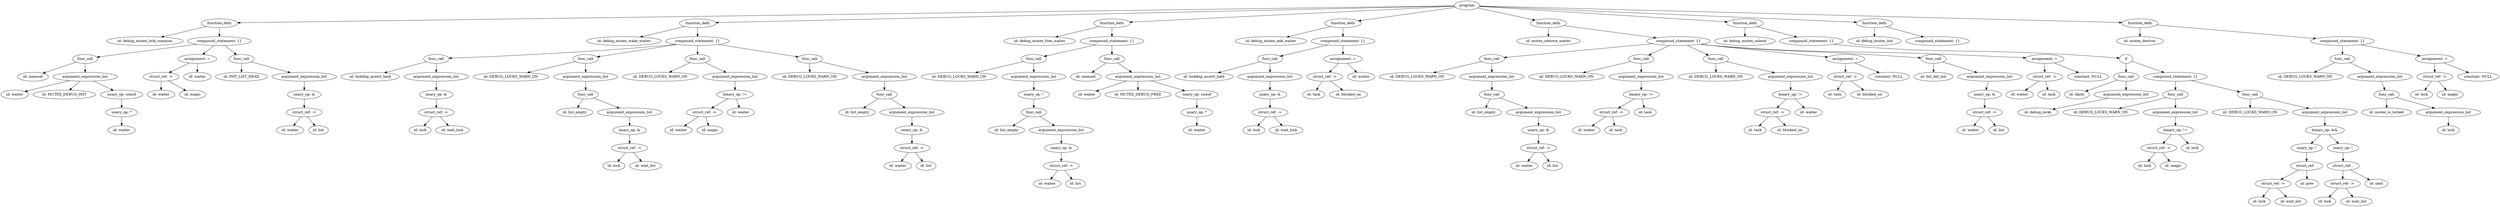 strict digraph "" {
	graph [bb="0,0,8377.4,828"];
	node [label="\N"];
	579	[height=0.5,
		label=program,
		pos="4926.2,810",
		width=1.1389];
	324	[height=0.5,
		label=function_defn,
		pos="744.2,738",
		width=1.6667];
	579 -> 324	[pos="e,804.13,740 4885.1,808.31 4487.7,801.66 1327,748.76 814.34,740.17"];
	374	[height=0.5,
		label=function_defn,
		pos="2349.2,738",
		width=1.6667];
	579 -> 374	[pos="e,2408.8,740.62 4885.5,807.89 4591.6,799.91 2797.2,751.17 2419.1,740.9"];
	402	[height=0.5,
		label=function_defn,
		pos="3747.2,738",
		width=1.6667];
	579 -> 402	[pos="e,3805.5,742.46 4885.6,806.59 4712.4,796.31 4034.1,756.04 3815.5,743.06"];
	434	[height=0.5,
		label=function_defn,
		pos="4498.2,738",
		width=1.6667];
	579 -> 434	[pos="e,4549.5,747.39 4888.2,802.79 4814,790.66 4649.4,763.73 4559.5,749.03"];
	497	[height=0.5,
		label=function_defn,
		pos="5208.2,738",
		width=1.6667];
	579 -> 497	[pos="e,5163.2,750.17 4961.1,800.35 5009.2,788.41 5096.4,766.76 5153.3,752.63"];
	536	[height=0.5,
		label=function_defn,
		pos="5861.2,738",
		width=1.6667];
	579 -> 536	[pos="e,5803.8,743.3 4966.4,805.99 5111.7,795.11 5611.4,757.7 5793.8,744.05"];
	557	[height=0.5,
		label=function_defn,
		pos="6285.2,738",
		width=1.6667];
	579 -> 557	[pos="e,6226.6,742.02 4966.9,806.91 5158.7,797.03 5973.5,755.06 6216.5,742.54"];
	578	[height=0.5,
		label=function_defn,
		pos="7185.2,738",
		width=1.6667];
	579 -> 578	[pos="e,7125.8,740.84 4967.3,807.73 5238.5,799.32 6769.6,751.88 7115.7,741.15"];
	291	[height=0.5,
		label="id: debug_mutex_lock_common",
		pos="499.2,666",
		width=3.5025];
	324 -> 291	[pos="e,552.86,682.33 702.36,725.05 663.99,714.08 606.6,697.69 562.6,685.12"];
	323	[height=0.5,
		label="compound_statement: {}",
		pos="744.2,666",
		width=2.7984];
	324 -> 323	[pos="e,744.2,684.1 744.2,719.7 744.2,711.98 744.2,702.71 744.2,694.11"];
	326	[height=0.5,
		label="id: debug_mutex_wake_waiter",
		pos="2110.2,666",
		width=3.34];
	374 -> 326	[pos="e,2162.3,682.26 2307.8,724.89 2270.4,713.92 2214.8,697.62 2172,685.11"];
	373	[height=0.5,
		label="compound_statement: {}",
		pos="2349.2,666",
		width=2.7984];
	374 -> 373	[pos="e,2349.2,684.1 2349.2,719.7 2349.2,711.98 2349.2,702.71 2349.2,694.11"];
	376	[height=0.5,
		label="id: debug_mutex_free_waiter",
		pos="3513.2,666",
		width=3.1955];
	402 -> 376	[pos="e,3564,682.19 3706.2,724.73 3669.5,713.76 3615.4,697.56 3573.7,685.11"];
	401	[height=0.5,
		label="compound_statement: {}",
		pos="3747.2,666",
		width=2.7984];
	402 -> 401	[pos="e,3747.2,684.1 3747.2,719.7 3747.2,711.98 3747.2,702.71 3747.2,694.11"];
	404	[height=0.5,
		label="id: debug_mutex_add_waiter",
		pos="4265.2,666",
		width=3.1806];
	434 -> 404	[pos="e,4315.8,682.19 4457.3,724.73 4420.9,713.76 4366.9,697.56 4325.5,685.11"];
	433	[height=0.5,
		label="compound_statement: {}",
		pos="4498.2,666",
		width=2.7984];
	434 -> 433	[pos="e,4498.2,684.1 4498.2,719.7 4498.2,711.98 4498.2,702.71 4498.2,694.11"];
	436	[height=0.5,
		label="id: mutex_remove_waiter",
		pos="5208.2,666",
		width=2.8525];
	497 -> 436	[pos="e,5208.2,684.1 5208.2,719.7 5208.2,711.98 5208.2,702.71 5208.2,694.11"];
	496	[height=0.5,
		label="compound_statement: {}",
		pos="5643.2,666",
		width=2.7984];
	497 -> 496	[pos="e,5571.1,678.61 5259.8,728.7 5334.2,716.72 5472.5,694.47 5561.1,680.22"];
	499	[height=0.5,
		label="id: debug_mutex_unlock",
		pos="5861.2,666",
		width=2.75];
	536 -> 499	[pos="e,5861.2,684.1 5861.2,719.7 5861.2,711.98 5861.2,702.71 5861.2,694.11"];
	535	[height=0.5,
		label="compound_statement: {}",
		pos="6079.2,666",
		width=2.7984];
	536 -> 535	[pos="e,6032.4,682.01 5900.7,724.32 5934.7,713.4 5984.2,697.5 6022.5,685.22"];
	538	[height=0.5,
		label="id: debug_mutex_init",
		pos="6285.2,666",
		width=2.4192];
	557 -> 538	[pos="e,6285.2,684.1 6285.2,719.7 6285.2,711.98 6285.2,702.71 6285.2,694.11"];
	556	[height=0.5,
		label="compound_statement: {}",
		pos="6491.2,666",
		width=2.7984];
	557 -> 556	[pos="e,6446.3,682.25 6323.5,724 6355.3,713.19 6400.9,697.68 6436.6,685.57"];
	559	[height=0.5,
		label="id: mutex_destroy",
		pos="7185.2,666",
		width=2.0972];
	578 -> 559	[pos="e,7185.2,684.1 7185.2,719.7 7185.2,711.98 7185.2,702.71 7185.2,694.11"];
	577	[height=0.5,
		label="compound_statement: {}",
		pos="7860.2,666",
		width=2.7984];
	578 -> 577	[pos="e,7775.5,675.78 7241,731.21 7356.4,719.24 7622.6,691.64 7765.5,676.83"];
	310	[height=0.5,
		label=func_call,
		pos="293.2,594",
		width=1.2096];
	323 -> 310	[pos="e,333.33,601.23 670.73,653.6 578.64,639.3 423.24,615.18 343.58,602.82"];
	315	[height=0.5,
		label="assignment: =",
		pos="667.2,594",
		width=1.6971];
	323 -> 315	[pos="e,685.13,611.31 725.56,648.05 715.67,639.07 703.38,627.9 692.63,618.12"];
	322	[height=0.5,
		label=func_call,
		pos="821.2,594",
		width=1.2096];
	323 -> 322	[pos="e,804.04,610.59 762.84,648.05 772.94,638.87 785.55,627.41 796.46,617.49"];
	344	[height=0.5,
		label=func_call,
		pos="1460.2,594",
		width=1.2096];
	373 -> 344	[pos="e,1503.4,596.64 2278.3,653.13 2265.3,651.22 2251.9,649.41 2239.2,648 1967.3,617.79 1639.9,602.27 1513.6,597.06"];
	354	[height=0.5,
		label=func_call,
		pos="1968.2,594",
		width=1.2096];
	373 -> 354	[pos="e,2007,602.14 2281.5,652.57 2205.6,638.61 2084.2,616.3 2016.9,603.96"];
	362	[height=0.5,
		label=func_call,
		pos="2349.2,594",
		width=1.2096];
	373 -> 362	[pos="e,2349.2,612.1 2349.2,647.7 2349.2,639.98 2349.2,630.71 2349.2,622.11"];
	372	[height=0.5,
		label=func_call,
		pos="2730.2,594",
		width=1.2096];
	373 -> 372	[pos="e,2691.4,602.14 2416.9,652.57 2492.8,638.61 2614.2,616.3 2681.4,603.96"];
	392	[height=0.5,
		label=func_call,
		pos="3492.2,594",
		width=1.2096];
	401 -> 392	[pos="e,3527.5,604.68 3694.7,650.58 3648.3,637.85 3581.3,619.47 3537.3,607.39"];
	400	[height=0.5,
		label=func_call,
		pos="3747.2,594",
		width=1.2096];
	401 -> 400	[pos="e,3747.2,612.1 3747.2,647.7 3747.2,639.98 3747.2,630.71 3747.2,622.11"];
	427	[height=0.5,
		label=func_call,
		pos="4260.2,594",
		width=1.2096];
	433 -> 427	[pos="e,4294.6,605.13 4448.3,650.33 4405.7,637.81 4345.1,619.98 4304.3,607.98"];
	432	[height=0.5,
		label="assignment: =",
		pos="4498.2,594",
		width=1.6971];
	433 -> 432	[pos="e,4498.2,612.1 4498.2,647.7 4498.2,639.98 4498.2,630.71 4498.2,622.11"];
	462	[height=0.5,
		label=func_call,
		pos="5008.2,594",
		width=1.2096];
	496 -> 462	[pos="e,5049.9,599.59 5559.9,655.81 5426.7,641.13 5169.8,612.82 5060,600.71"];
	470	[height=0.5,
		label=func_call,
		pos="5516.2,594",
		width=1.2096];
	496 -> 470	[pos="e,5541.2,608.79 5613.7,648.76 5594.8,638.3 5570,624.67 5550.2,613.75"];
	478	[height=0.5,
		label=func_call,
		pos="5770.2,594",
		width=1.2096];
	496 -> 478	[pos="e,5745.2,608.79 5672.7,648.76 5691.6,638.3 5716.4,624.67 5736.2,613.75"];
	483	[height=0.5,
		label="assignment: =",
		pos="6202.2,594",
		width=1.6971];
	496 -> 483	[pos="e,6145.8,601 5715.6,653.43 5728.1,651.54 5741,649.66 5753.2,648 5888.8,629.53 6047.9,611.63 6135.7,602.1"];
	490	[height=0.5,
		label=func_call,
		pos="6497.2,594",
		width=1.2096];
	496 -> 490	[pos="e,6454.5,598.31 5714.1,653.15 5727.1,651.23 5740.5,649.42 5753.2,648 5983,622.32 6041.6,628.71 6272.2,612 6331.1,607.73 6398.7,602.6 \
6444.2,599.09"];
	495	[height=0.5,
		label="assignment: =",
		pos="6859.2,594",
		width=1.6971];
	496 -> 495	[pos="e,6800,598.43 5713.2,653.02 5726.4,651.08 5740.2,649.29 5753.2,648 6106,612.87 6196.1,629.74 6550.2,612 6632.5,607.88 6727.2,602.59 \
6789.8,599.01"];
	534	[height=0.5,
		label=if,
		pos="7133.2,594",
		width=0.75];
	535 -> 534	[pos="e,7106.5,597.52 6149.5,653.02 6162.6,651.09 6176.3,649.31 6189.2,648 6516.8,614.81 6600.6,633.68 6929.2,612 6987.8,608.14 7055.6,\
602.18 7096.5,598.45"];
	571	[height=0.5,
		label=func_call,
		pos="7860.2,594",
		width=1.2096];
	577 -> 571	[pos="e,7860.2,612.1 7860.2,647.7 7860.2,639.98 7860.2,630.71 7860.2,622.11"];
	576	[height=0.5,
		label="assignment: =",
		pos="8165.2,594",
		width=1.6971];
	577 -> 576	[pos="e,8118.7,605.68 7919.4,651.42 7974,638.87 8054.7,620.35 8108.6,607.99"];
	303	[height=0.5,
		label="id: memset",
		pos="123.2,522",
		width=1.4082];
	310 -> 303	[pos="e,154.92,536.06 263.19,580.65 235.76,569.35 194.92,552.53 164.42,539.98"];
	305	[height=0.5,
		label=argument_expression_list,
		pos="293.2,522",
		width=2.8194];
	310 -> 305	[pos="e,293.2,540.1 293.2,575.7 293.2,567.98 293.2,558.71 293.2,550.11"];
	313	[height=0.5,
		label="struct_ref: ->",
		pos="547.2,522",
		width=1.6111];
	315 -> 313	[pos="e,573.47,538.33 640.86,577.64 623.67,567.61 601.02,554.4 582.3,543.48"];
	314	[height=0.5,
		label="id: waiter",
		pos="667.2,522",
		width=1.2277];
	315 -> 314	[pos="e,667.2,540.1 667.2,575.7 667.2,567.98 667.2,558.71 667.2,550.11"];
	316	[height=0.5,
		label="id: INIT_LIST_HEAD",
		pos="821.2,522",
		width=2.5456];
	322 -> 316	[pos="e,821.2,540.1 821.2,575.7 821.2,567.98 821.2,558.71 821.2,550.11"];
	321	[height=0.5,
		label=argument_expression_list,
		pos="1032.2,522",
		width=2.8194];
	322 -> 321	[pos="e,986.54,538.15 854.16,582.06 886.97,571.18 937.9,554.28 976.9,541.34"];
	338	[height=0.5,
		label="id: lockdep_assert_held",
		pos="1246.2,522",
		width=2.6178];
	344 -> 338	[pos="e,1291.5,537.83 1427.2,582.22 1393.7,571.23 1341,554.01 1301.1,540.96"];
	343	[height=0.5,
		label=argument_expression_list,
		pos="1460.2,522",
		width=2.8194];
	344 -> 343	[pos="e,1460.2,540.1 1460.2,575.7 1460.2,567.98 1460.2,558.71 1460.2,550.11"];
	345	[height=0.5,
		label="id: DEBUG_LOCKS_WARN_ON",
		pos="1714.2,522",
		width=3.7222];
	354 -> 345	[pos="e,1770.2,538.43 1932.9,583.27 1893.5,572.41 1828.9,554.6 1780.1,541.15"];
	353	[height=0.5,
		label=argument_expression_list,
		pos="1968.2,522",
		width=2.8194];
	354 -> 353	[pos="e,1968.2,540.1 1968.2,575.7 1968.2,567.98 1968.2,558.71 1968.2,550.11"];
	355	[height=0.5,
		label="id: DEBUG_LOCKS_WARN_ON",
		pos="2222.2,522",
		width=3.7222];
	362 -> 355	[pos="e,2252.6,539.76 2324.1,579.17 2306.2,569.31 2281.8,555.87 2261.4,544.6"];
	361	[height=0.5,
		label=argument_expression_list,
		pos="2476.2,522",
		width=2.8194];
	362 -> 361	[pos="e,2446.7,539.26 2374.3,579.17 2392.4,569.17 2417.3,555.49 2437.9,544.13"];
	363	[height=0.5,
		label="id: DEBUG_LOCKS_WARN_ON",
		pos="2730.2,522",
		width=3.7222];
	372 -> 363	[pos="e,2730.2,540.1 2730.2,575.7 2730.2,567.98 2730.2,558.71 2730.2,550.11"];
	371	[height=0.5,
		label=argument_expression_list,
		pos="2984.2,522",
		width=2.8194];
	372 -> 371	[pos="e,2931.5,537.51 2765.5,583.27 2805.8,572.16 2872.5,553.79 2921.6,540.24"];
	382	[height=0.5,
		label="id: DEBUG_LOCKS_WARN_ON",
		pos="3238.2,522",
		width=3.7222];
	392 -> 382	[pos="e,3294.2,538.43 3456.9,583.27 3417.5,572.41 3352.9,554.6 3304.1,541.15"];
	391	[height=0.5,
		label=argument_expression_list,
		pos="3492.2,522",
		width=2.8194];
	392 -> 391	[pos="e,3492.2,540.1 3492.2,575.7 3492.2,567.98 3492.2,558.71 3492.2,550.11"];
	393	[height=0.5,
		label="id: memset",
		pos="3662.2,522",
		width=1.4082];
	400 -> 393	[pos="e,3681.3,538.73 3728.3,577.46 3716.9,568.02 3702,555.79 3689.3,545.32"];
	395	[height=0.5,
		label=argument_expression_list,
		pos="3832.2,522",
		width=2.8194];
	400 -> 395	[pos="e,3811.9,539.71 3766.1,577.46 3777.2,568.28 3791.6,556.47 3804,546.2"];
	421	[height=0.5,
		label="id: lockdep_assert_held",
		pos="4046.2,522",
		width=2.6178];
	427 -> 421	[pos="e,4091.5,537.83 4227.2,582.22 4193.7,571.23 4141,554.01 4101.1,540.96"];
	426	[height=0.5,
		label=argument_expression_list,
		pos="4260.2,522",
		width=2.8194];
	427 -> 426	[pos="e,4260.2,540.1 4260.2,575.7 4260.2,567.98 4260.2,558.71 4260.2,550.11"];
	430	[height=0.5,
		label="struct_ref: ->",
		pos="4438.2,522",
		width=1.6111];
	432 -> 430	[pos="e,4452.3,539.47 4484,576.41 4476.5,567.69 4467.2,556.85 4458.9,547.21"];
	431	[height=0.5,
		label="id: waiter",
		pos="4558.2,522",
		width=1.2277];
	432 -> 431	[pos="e,4544.1,539.47 4512.4,576.41 4519.9,567.69 4529.2,556.85 4537.4,547.21"];
	453	[height=0.5,
		label="id: DEBUG_LOCKS_WARN_ON",
		pos="4754.2,522",
		width=3.7222];
	462 -> 453	[pos="e,4810.2,538.43 4972.9,583.27 4933.5,572.41 4868.9,554.6 4820.1,541.15"];
	461	[height=0.5,
		label=argument_expression_list,
		pos="5008.2,522",
		width=2.8194];
	462 -> 461	[pos="e,5008.2,540.1 5008.2,575.7 5008.2,567.98 5008.2,558.71 5008.2,550.11"];
	463	[height=0.5,
		label="id: DEBUG_LOCKS_WARN_ON",
		pos="5262.2,522",
		width=3.7222];
	470 -> 463	[pos="e,5318.2,538.43 5480.9,583.27 5441.5,572.41 5376.9,554.6 5328.1,541.15"];
	469	[height=0.5,
		label=argument_expression_list,
		pos="5516.2,522",
		width=2.8194];
	470 -> 469	[pos="e,5516.2,540.1 5516.2,575.7 5516.2,567.98 5516.2,558.71 5516.2,550.11"];
	471	[height=0.5,
		label="id: DEBUG_LOCKS_WARN_ON",
		pos="5770.2,522",
		width=3.7222];
	478 -> 471	[pos="e,5770.2,540.1 5770.2,575.7 5770.2,567.98 5770.2,558.71 5770.2,550.11"];
	477	[height=0.5,
		label=argument_expression_list,
		pos="6024.2,522",
		width=2.8194];
	478 -> 477	[pos="e,5971.5,537.51 5805.5,583.27 5845.8,572.16 5912.5,553.79 5961.6,540.24"];
	481	[height=0.5,
		label="struct_ref: ->",
		pos="6202.2,522",
		width=1.6111];
	483 -> 481	[pos="e,6202.2,540.1 6202.2,575.7 6202.2,567.98 6202.2,558.71 6202.2,550.11"];
	482	[height=0.5,
		label="constant: NULL",
		pos="6346.2,522",
		width=1.8957];
	483 -> 482	[pos="e,6315.1,538.14 6232.4,578.33 6253.7,567.97 6282.5,553.97 6305.8,542.65"];
	484	[height=0.5,
		label="id: list_del_init",
		pos="6497.2,522",
		width=1.7917];
	490 -> 484	[pos="e,6497.2,540.1 6497.2,575.7 6497.2,567.98 6497.2,558.71 6497.2,550.11"];
	489	[height=0.5,
		label=argument_expression_list,
		pos="6681.2,522",
		width=2.8194];
	490 -> 489	[pos="e,6640.5,538.5 6528.4,581.13 6556.5,570.44 6598.3,554.55 6631,542.08"];
	493	[height=0.5,
		label="struct_ref: ->",
		pos="6859.2,522",
		width=1.6111];
	495 -> 493	[pos="e,6859.2,540.1 6859.2,575.7 6859.2,567.98 6859.2,558.71 6859.2,550.11"];
	494	[height=0.5,
		label="constant: NULL",
		pos="7003.2,522",
		width=1.8957];
	495 -> 494	[pos="e,6972.1,538.14 6889.4,578.33 6910.7,567.97 6939.5,553.97 6962.8,542.65"];
	508	[height=0.5,
		label=func_call,
		pos="7133.2,522",
		width=1.2096];
	534 -> 508	[pos="e,7133.2,540.1 7133.2,575.7 7133.2,567.98 7133.2,558.71 7133.2,550.11"];
	533	[height=0.5,
		label="compound_statement: {}",
		pos="7296.2,522",
		width=2.7984];
	534 -> 533	[pos="e,7259.5,538.77 7155.5,583.41 7179.8,573 7219.2,556.06 7250.2,542.77"];
	565	[height=0.5,
		label="id: DEBUG_LOCKS_WARN_ON",
		pos="7733.2,522",
		width=3.7222];
	571 -> 565	[pos="e,7763.6,539.76 7835.1,579.17 7817.2,569.31 7792.8,555.87 7772.4,544.6"];
	570	[height=0.5,
		label=argument_expression_list,
		pos="7987.2,522",
		width=2.8194];
	571 -> 570	[pos="e,7957.7,539.26 7885.3,579.17 7903.4,569.17 7928.3,555.49 7948.9,544.13"];
	574	[height=0.5,
		label="struct_ref: ->",
		pos="8165.2,522",
		width=1.6111];
	576 -> 574	[pos="e,8165.2,540.1 8165.2,575.7 8165.2,567.98 8165.2,558.71 8165.2,550.11"];
	575	[height=0.5,
		label="constant: NULL",
		pos="8309.2,522",
		width=1.8957];
	576 -> 575	[pos="e,8278.1,538.14 8195.4,578.33 8216.7,567.97 8245.5,553.97 8268.8,542.65"];
	304	[height=0.5,
		label="id: waiter",
		pos="44.196,450",
		width=1.2277];
	305 -> 304	[pos="e,77.485,461.94 238.09,506.83 198.71,496.52 144.52,481.98 97.196,468 93.899,467.03 90.495,465.99 87.077,464.94"];
	306	[height=0.5,
		label="id: MUTEX_DEBUG_INIT",
		pos="217.2,450",
		width=3.0694];
	305 -> 306	[pos="e,235.42,467.79 274.8,504.05 265.28,495.28 253.49,484.43 243.07,474.83"];
	309	[height=0.5,
		label="unary_op: sizeof",
		pos="415.2,450",
		width=1.9318];
	305 -> 309	[pos="e,388.03,466.59 321.8,504.59 338.91,494.77 360.81,482.2 379.11,471.71"];
	311	[height=0.5,
		label="id: waiter",
		pos="547.2,450",
		width=1.2277];
	313 -> 311	[pos="e,547.2,468.1 547.2,503.7 547.2,495.98 547.2,486.71 547.2,478.11"];
	312	[height=0.5,
		label="id: magic",
		pos="653.2,450",
		width=1.2277];
	313 -> 312	[pos="e,630.83,465.77 570.72,505.46 585.85,495.47 605.68,482.38 622.1,471.53"];
	320	[height=0.5,
		label="unary_op: &",
		pos="1032.2,450",
		width=1.5556];
	321 -> 320	[pos="e,1032.2,468.1 1032.2,503.7 1032.2,495.98 1032.2,486.71 1032.2,478.11"];
	342	[height=0.5,
		label="unary_op: &",
		pos="1460.2,450",
		width=1.5556];
	343 -> 342	[pos="e,1460.2,468.1 1460.2,503.7 1460.2,495.98 1460.2,486.71 1460.2,478.11"];
	352	[height=0.5,
		label=func_call,
		pos="1968.2,450",
		width=1.2096];
	353 -> 352	[pos="e,1968.2,468.1 1968.2,503.7 1968.2,495.98 1968.2,486.71 1968.2,478.11"];
	360	[height=0.5,
		label="binary_op: !=",
		pos="2476.2,450",
		width=1.6667];
	361 -> 360	[pos="e,2476.2,468.1 2476.2,503.7 2476.2,495.98 2476.2,486.71 2476.2,478.11"];
	370	[height=0.5,
		label=func_call,
		pos="2984.2,450",
		width=1.2096];
	371 -> 370	[pos="e,2984.2,468.1 2984.2,503.7 2984.2,495.98 2984.2,486.71 2984.2,478.11"];
	390	[height=0.5,
		label="unary_op: !",
		pos="3492.2,450",
		width=1.4444];
	391 -> 390	[pos="e,3492.2,468.1 3492.2,503.7 3492.2,495.98 3492.2,486.71 3492.2,478.11"];
	394	[height=0.5,
		label="id: waiter",
		pos="3655.2,450",
		width=1.2277];
	395 -> 394	[pos="e,3685.7,463.07 3792.5,505.29 3763.4,493.81 3724.2,478.3 3695.2,466.8"];
	396	[height=0.5,
		label="id: MUTEX_DEBUG_FREE",
		pos="3832.2,450",
		width=3.1806];
	395 -> 396	[pos="e,3832.2,468.1 3832.2,503.7 3832.2,495.98 3832.2,486.71 3832.2,478.11"];
	399	[height=0.5,
		label="unary_op: sizeof",
		pos="4034.2,450",
		width=1.9318];
	395 -> 399	[pos="e,3994.4,464.78 3876.5,505.64 3908.6,494.54 3951.8,479.55 3984.9,468.07"];
	425	[height=0.5,
		label="unary_op: &",
		pos="4260.2,450",
		width=1.5556];
	426 -> 425	[pos="e,4260.2,468.1 4260.2,503.7 4260.2,495.98 4260.2,486.71 4260.2,478.11"];
	428	[height=0.5,
		label="id: task",
		pos="4405.2,450",
		width=1.0139];
	430 -> 428	[pos="e,4413.1,467.79 4430.2,504.05 4426.4,495.97 4421.8,486.12 4417.5,477.11"];
	429	[height=0.5,
		label="id: blocked_on",
		pos="4523.2,450",
		width=1.7693];
	430 -> 429	[pos="e,4503.6,467.15 4457.9,504.76 4469.2,495.49 4483.5,483.71 4495.8,473.55"];
	460	[height=0.5,
		label=func_call,
		pos="5008.2,450",
		width=1.2096];
	461 -> 460	[pos="e,5008.2,468.1 5008.2,503.7 5008.2,495.98 5008.2,486.71 5008.2,478.11"];
	468	[height=0.5,
		label="binary_op: !=",
		pos="5516.2,450",
		width=1.6667];
	469 -> 468	[pos="e,5516.2,468.1 5516.2,503.7 5516.2,495.98 5516.2,486.71 5516.2,478.11"];
	476	[height=0.5,
		label="binary_op: !=",
		pos="6024.2,450",
		width=1.6667];
	477 -> 476	[pos="e,6024.2,468.1 6024.2,503.7 6024.2,495.98 6024.2,486.71 6024.2,478.11"];
	479	[height=0.5,
		label="id: task",
		pos="6170.2,450",
		width=1.0139];
	481 -> 479	[pos="e,6177.9,467.79 6194.4,504.05 6190.8,495.97 6186.3,486.12 6182.1,477.11"];
	480	[height=0.5,
		label="id: blocked_on",
		pos="6288.2,450",
		width=1.7693];
	481 -> 480	[pos="e,6268.4,467.15 6222.1,504.76 6233.5,495.49 6248,483.71 6260.5,473.55"];
	488	[height=0.5,
		label="unary_op: &",
		pos="6657.2,450",
		width=1.5556];
	489 -> 488	[pos="e,6663.1,468.1 6675.3,503.7 6672.6,495.9 6669.4,486.51 6666.4,477.83"];
	491	[height=0.5,
		label="id: waiter",
		pos="6775.2,450",
		width=1.2277];
	493 -> 491	[pos="e,6793.7,466.43 6839.7,504.76 6828.3,495.29 6813.8,483.21 6801.5,472.9"];
	492	[height=0.5,
		label="id: task",
		pos="6874.2,450",
		width=1.0139];
	493 -> 492	[pos="e,6870.5,468.1 6862.9,503.7 6864.6,495.98 6866.5,486.71 6868.4,478.11"];
	505	[height=0.5,
		label="id: likely",
		pos="6971.2,450",
		width=1.1735];
	508 -> 505	[pos="e,6999.9,463.41 7104.2,508.49 7077.7,497.04 7038.4,480.03 7009.3,467.48"];
	507	[height=0.5,
		label=argument_expression_list,
		pos="7133.2,450",
		width=2.8194];
	508 -> 507	[pos="e,7133.2,468.1 7133.2,503.7 7133.2,495.98 7133.2,486.71 7133.2,478.11"];
	516	[height=0.5,
		label=func_call,
		pos="7296.2,450",
		width=1.2096];
	533 -> 516	[pos="e,7296.2,468.1 7296.2,503.7 7296.2,495.98 7296.2,486.71 7296.2,478.11"];
	532	[height=0.5,
		label=func_call,
		pos="7550.2,450",
		width=1.2096];
	533 -> 532	[pos="e,7515.1,460.68 7348.5,506.58 7394.7,493.85 7461.4,475.47 7505.3,463.39"];
	569	[height=0.5,
		label=func_call,
		pos="8007.2,450",
		width=1.2096];
	570 -> 569	[pos="e,8002.3,468.1 7992.1,503.7 7994.4,495.9 7997.1,486.51 7999.5,477.83"];
	572	[height=0.5,
		label="id: lock",
		pos="8145.2,450",
		width=1.0471];
	574 -> 572	[pos="e,8150.1,468.28 8160.4,504.05 8158.1,496.26 8155.4,486.82 8152.9,478.08"];
	573	[height=0.5,
		label="id: magic",
		pos="8245.2,450",
		width=1.2277];
	574 -> 573	[pos="e,8227.3,466.67 8183.8,504.76 8194.4,495.45 8207.9,483.61 8219.6,473.41"];
	308	[height=0.5,
		label="unary_op: *",
		pos="415.2,378",
		width=1.4861];
	309 -> 308	[pos="e,415.2,396.1 415.2,431.7 415.2,423.98 415.2,414.71 415.2,406.11"];
	319	[height=0.5,
		label="struct_ref: ->",
		pos="1032.2,378",
		width=1.6111];
	320 -> 319	[pos="e,1032.2,396.1 1032.2,431.7 1032.2,423.98 1032.2,414.71 1032.2,406.11"];
	341	[height=0.5,
		label="struct_ref: ->",
		pos="1460.2,378",
		width=1.6111];
	342 -> 341	[pos="e,1460.2,396.1 1460.2,431.7 1460.2,423.98 1460.2,414.71 1460.2,406.11"];
	346	[height=0.5,
		label="id: list_empty",
		pos="1878.2,378",
		width=1.6667];
	352 -> 346	[pos="e,1898.9,395.13 1948.7,433.81 1936.5,424.35 1920.7,412.02 1907.1,401.45"];
	351	[height=0.5,
		label=argument_expression_list,
		pos="2058.2,378",
		width=2.8194];
	352 -> 351	[pos="e,2036.8,395.63 1987.7,433.81 1999.7,424.49 2015.3,412.37 2028.8,401.9"];
	358	[height=0.5,
		label="struct_ref: ->",
		pos="2416.2,378",
		width=1.6111];
	360 -> 358	[pos="e,2430.3,395.47 2462,432.41 2454.5,423.69 2445.2,412.85 2436.9,403.21"];
	359	[height=0.5,
		label="id: waiter",
		pos="2536.2,378",
		width=1.2277];
	360 -> 359	[pos="e,2522.1,395.47 2490.4,432.41 2497.9,423.69 2507.2,412.85 2515.4,403.21"];
	364	[height=0.5,
		label="id: list_empty",
		pos="2894.2,378",
		width=1.6667];
	370 -> 364	[pos="e,2914.9,395.13 2964.7,433.81 2952.5,424.35 2936.7,412.02 2923.1,401.45"];
	369	[height=0.5,
		label=argument_expression_list,
		pos="3074.2,378",
		width=2.8194];
	370 -> 369	[pos="e,3052.8,395.63 3003.7,433.81 3015.7,424.49 3031.3,412.37 3044.8,401.9"];
	389	[height=0.5,
		label=func_call,
		pos="3492.2,378",
		width=1.2096];
	390 -> 389	[pos="e,3492.2,396.1 3492.2,431.7 3492.2,423.98 3492.2,414.71 3492.2,406.11"];
	398	[height=0.5,
		label="unary_op: *",
		pos="4034.2,378",
		width=1.4861];
	399 -> 398	[pos="e,4034.2,396.1 4034.2,431.7 4034.2,423.98 4034.2,414.71 4034.2,406.11"];
	424	[height=0.5,
		label="struct_ref: ->",
		pos="4260.2,378",
		width=1.6111];
	425 -> 424	[pos="e,4260.2,396.1 4260.2,431.7 4260.2,423.98 4260.2,414.71 4260.2,406.11"];
	454	[height=0.5,
		label="id: list_empty",
		pos="4983.2,378",
		width=1.6667];
	460 -> 454	[pos="e,4989.4,396.28 5002.1,432.05 4999.3,424.18 4995.9,414.62 4992.8,405.79"];
	459	[height=0.5,
		label=argument_expression_list,
		pos="5163.2,378",
		width=2.8194];
	460 -> 459	[pos="e,5127.9,394.95 5036.6,436.16 5059.5,425.83 5092.1,411.11 5118.5,399.2"];
	466	[height=0.5,
		label="struct_ref: ->",
		pos="5415.2,378",
		width=1.6111];
	468 -> 466	[pos="e,5437.8,394.66 5493.5,433.29 5479.6,423.65 5461.6,411.18 5446.4,400.62"];
	467	[height=0.5,
		label="id: task",
		pos="5528.2,378",
		width=1.0139];
	468 -> 467	[pos="e,5525.3,396.1 5519.2,431.7 5520.5,423.98 5522.1,414.71 5523.5,406.11"];
	474	[height=0.5,
		label="struct_ref: ->",
		pos="5964.2,378",
		width=1.6111];
	476 -> 474	[pos="e,5978.3,395.47 6010,432.41 6002.5,423.69 5993.2,412.85 5984.9,403.21"];
	475	[height=0.5,
		label="id: waiter",
		pos="6084.2,378",
		width=1.2277];
	476 -> 475	[pos="e,6070.1,395.47 6038.4,432.41 6045.9,423.69 6055.2,412.85 6063.4,403.21"];
	487	[height=0.5,
		label="struct_ref: ->",
		pos="6657.2,378",
		width=1.6111];
	488 -> 487	[pos="e,6657.2,396.1 6657.2,431.7 6657.2,423.98 6657.2,414.71 6657.2,406.11"];
	506	[height=0.5,
		label="id: debug_locks",
		pos="6823.2,378",
		width=1.8611];
	507 -> 506	[pos="e,6872.9,390.23 7073.1,435.42 7018.2,423.03 6937.6,404.82 6882.8,392.47"];
	509	[height=0.5,
		label="id: DEBUG_LOCKS_WARN_ON",
		pos="7042.2,378",
		width=3.7222];
	516 -> 509	[pos="e,7102.7,394.06 7263.2,438.12 7256.6,436.03 7249.7,433.9 7243.2,432 7200.1,419.42 7151.4,406.55 7112.8,396.65"];
	515	[height=0.5,
		label=argument_expression_list,
		pos="7296.2,378",
		width=2.8194];
	516 -> 515	[pos="e,7296.2,396.1 7296.2,431.7 7296.2,423.98 7296.2,414.71 7296.2,406.11"];
	517	[height=0.5,
		label="id: DEBUG_LOCKS_WARN_ON",
		pos="7550.2,378",
		width=3.7222];
	532 -> 517	[pos="e,7550.2,396.1 7550.2,431.7 7550.2,423.98 7550.2,414.71 7550.2,406.11"];
	531	[height=0.5,
		label=argument_expression_list,
		pos="7804.2,378",
		width=2.8194];
	532 -> 531	[pos="e,7751.5,393.51 7585.5,439.27 7625.8,428.16 7692.5,409.79 7741.6,396.24"];
	566	[height=0.5,
		label="id: mutex_is_locked",
		pos="8007.2,378",
		width=2.3109];
	569 -> 566	[pos="e,8007.2,396.1 8007.2,431.7 8007.2,423.98 8007.2,414.71 8007.2,406.11"];
	568	[height=0.5,
		label=argument_expression_list,
		pos="8210.2,378",
		width=2.8194];
	569 -> 568	[pos="e,8165.9,394.27 8039.8,437.75 8071.2,426.93 8119.2,410.38 8156.3,397.59"];
	307	[height=0.5,
		label="id: waiter",
		pos="415.2,306",
		width=1.2277];
	308 -> 307	[pos="e,415.2,324.1 415.2,359.7 415.2,351.98 415.2,342.71 415.2,334.11"];
	317	[height=0.5,
		label="id: waiter",
		pos="985.2,306",
		width=1.2277];
	319 -> 317	[pos="e,996.47,323.79 1020.8,360.05 1015.2,351.71 1008.4,341.49 1002.2,332.25"];
	318	[height=0.5,
		label="id: list",
		pos="1080.2,306",
		width=0.92075];
	319 -> 318	[pos="e,1069,323.31 1043.8,360.05 1049.7,351.5 1056.9,340.97 1063.4,331.56"];
	339	[height=0.5,
		label="id: lock",
		pos="1403.2,306",
		width=1.0471];
	341 -> 339	[pos="e,1416.2,322.99 1446.7,360.41 1439.5,351.57 1430.5,340.53 1422.6,330.79"];
	340	[height=0.5,
		label="id: wait_lock",
		pos="1516.2,306",
		width=1.5887];
	341 -> 340	[pos="e,1502.6,323.96 1473.5,360.41 1480.3,351.91 1488.7,341.37 1496.3,331.91"];
	350	[height=0.5,
		label="unary_op: &",
		pos="2058.2,306",
		width=1.5556];
	351 -> 350	[pos="e,2058.2,324.1 2058.2,359.7 2058.2,351.98 2058.2,342.71 2058.2,334.11"];
	356	[height=0.5,
		label="id: waiter",
		pos="2363.2,306",
		width=1.2277];
	358 -> 356	[pos="e,2375.7,323.47 2403.6,360.41 2397.1,351.78 2389,341.06 2381.7,331.5"];
	357	[height=0.5,
		label="id: magic",
		pos="2469.2,306",
		width=1.2277];
	358 -> 357	[pos="e,2456.7,323.47 2428.8,360.41 2435.3,351.78 2443.4,341.06 2450.6,331.5"];
	368	[height=0.5,
		label="unary_op: &",
		pos="3074.2,306",
		width=1.5556];
	369 -> 368	[pos="e,3074.2,324.1 3074.2,359.7 3074.2,351.98 3074.2,342.71 3074.2,334.11"];
	383	[height=0.5,
		label="id: list_empty",
		pos="3402.2,306",
		width=1.6667];
	389 -> 383	[pos="e,3422.9,323.13 3472.7,361.81 3460.5,352.35 3444.7,340.02 3431.1,329.45"];
	388	[height=0.5,
		label=argument_expression_list,
		pos="3582.2,306",
		width=2.8194];
	389 -> 388	[pos="e,3560.8,323.63 3511.7,361.81 3523.7,352.49 3539.3,340.37 3552.8,329.9"];
	397	[height=0.5,
		label="id: waiter",
		pos="4034.2,306",
		width=1.2277];
	398 -> 397	[pos="e,4034.2,324.1 4034.2,359.7 4034.2,351.98 4034.2,342.71 4034.2,334.11"];
	422	[height=0.5,
		label="id: lock",
		pos="4203.2,306",
		width=1.0471];
	424 -> 422	[pos="e,4216.2,322.99 4246.7,360.41 4239.5,351.57 4230.5,340.53 4222.6,330.79"];
	423	[height=0.5,
		label="id: wait_lock",
		pos="4316.2,306",
		width=1.5887];
	424 -> 423	[pos="e,4302.6,323.96 4273.5,360.41 4280.3,351.91 4288.7,341.37 4296.3,331.91"];
	458	[height=0.5,
		label="unary_op: &",
		pos="5163.2,306",
		width=1.5556];
	459 -> 458	[pos="e,5163.2,324.1 5163.2,359.7 5163.2,351.98 5163.2,342.71 5163.2,334.11"];
	464	[height=0.5,
		label="id: waiter",
		pos="5329.2,306",
		width=1.2277];
	466 -> 464	[pos="e,5348.1,322.43 5395.2,360.76 5383.6,351.29 5368.8,339.21 5356.1,328.9"];
	465	[height=0.5,
		label="id: task",
		pos="5428.2,306",
		width=1.0139];
	466 -> 465	[pos="e,5425,324.1 5418.4,359.7 5419.8,351.98 5421.6,342.71 5423.2,334.11"];
	472	[height=0.5,
		label="id: task",
		pos="5905.2,306",
		width=1.0139];
	474 -> 472	[pos="e,5918.7,322.99 5950.2,360.41 5942.8,351.57 5933.5,340.53 5925.2,330.79"];
	473	[height=0.5,
		label="id: blocked_on",
		pos="6023.2,306",
		width=1.7693];
	474 -> 473	[pos="e,6008.9,323.96 5978.2,360.41 5985.4,351.82 5994.4,341.16 6002.4,331.63"];
	485	[height=0.5,
		label="id: waiter",
		pos="6610.2,306",
		width=1.2277];
	487 -> 485	[pos="e,6621.5,323.79 6645.8,360.05 6640.2,351.71 6633.4,341.49 6627.2,332.25"];
	486	[height=0.5,
		label="id: list",
		pos="6705.2,306",
		width=0.92075];
	487 -> 486	[pos="e,6694,323.31 6668.8,360.05 6674.7,351.5 6681.9,340.97 6688.4,331.56"];
	514	[height=0.5,
		label="binary_op: !=",
		pos="7296.2,306",
		width=1.6667];
	515 -> 514	[pos="e,7296.2,324.1 7296.2,359.7 7296.2,351.98 7296.2,342.71 7296.2,334.11"];
	530	[height=0.5,
		label="binary_op: &&",
		pos="7804.2,306",
		width=1.8234];
	531 -> 530	[pos="e,7804.2,324.1 7804.2,359.7 7804.2,351.98 7804.2,342.71 7804.2,334.11"];
	567	[height=0.5,
		label="id: lock",
		pos="8210.2,306",
		width=1.0471];
	568 -> 567	[pos="e,8210.2,324.1 8210.2,359.7 8210.2,351.98 8210.2,342.71 8210.2,334.11"];
	349	[height=0.5,
		label="struct_ref: ->",
		pos="2058.2,234",
		width=1.6111];
	350 -> 349	[pos="e,2058.2,252.1 2058.2,287.7 2058.2,279.98 2058.2,270.71 2058.2,262.11"];
	367	[height=0.5,
		label="struct_ref: ->",
		pos="3074.2,234",
		width=1.6111];
	368 -> 367	[pos="e,3074.2,252.1 3074.2,287.7 3074.2,279.98 3074.2,270.71 3074.2,262.11"];
	387	[height=0.5,
		label="unary_op: &",
		pos="3582.2,234",
		width=1.5556];
	388 -> 387	[pos="e,3582.2,252.1 3582.2,287.7 3582.2,279.98 3582.2,270.71 3582.2,262.11"];
	457	[height=0.5,
		label="struct_ref: ->",
		pos="5163.2,234",
		width=1.6111];
	458 -> 457	[pos="e,5163.2,252.1 5163.2,287.7 5163.2,279.98 5163.2,270.71 5163.2,262.11"];
	512	[height=0.5,
		label="struct_ref: ->",
		pos="7239.2,234",
		width=1.6111];
	514 -> 512	[pos="e,7253,251.96 7282.7,288.41 7275.8,279.91 7267.2,269.37 7259.5,259.91"];
	513	[height=0.5,
		label="id: lock",
		pos="7353.2,234",
		width=1.0471];
	514 -> 513	[pos="e,7340.2,250.99 7309.7,288.41 7316.9,279.57 7325.9,268.53 7333.8,258.79"];
	523	[height=0.5,
		label="unary_op: !",
		pos="7743.2,234",
		width=1.4444];
	530 -> 523	[pos="e,7757.5,251.47 7789.7,288.41 7782.1,279.69 7772.7,268.85 7764.3,259.21"];
	529	[height=0.5,
		label="unary_op: !",
		pos="7865.2,234",
		width=1.4444];
	530 -> 529	[pos="e,7850.8,251.47 7818.7,288.41 7826.2,279.69 7835.7,268.85 7844.1,259.21"];
	347	[height=0.5,
		label="id: lock",
		pos="2004.2,162",
		width=1.0471];
	349 -> 347	[pos="e,2016.9,179.47 2045.4,216.41 2038.7,207.78 2030.5,197.06 2023.1,187.5"];
	348	[height=0.5,
		label="id: wait_list",
		pos="2112.2,162",
		width=1.4624];
	349 -> 348	[pos="e,2099.5,179.47 2071,216.41 2077.7,207.78 2085.9,197.06 2093.3,187.5"];
	365	[height=0.5,
		label="id: waiter",
		pos="3027.2,162",
		width=1.2277];
	367 -> 365	[pos="e,3038.5,179.79 3062.8,216.05 3057.2,207.71 3050.4,197.49 3044.2,188.25"];
	366	[height=0.5,
		label="id: list",
		pos="3122.2,162",
		width=0.92075];
	367 -> 366	[pos="e,3111,179.31 3085.8,216.05 3091.7,207.5 3098.9,196.97 3105.4,187.56"];
	386	[height=0.5,
		label="struct_ref: ->",
		pos="3582.2,162",
		width=1.6111];
	387 -> 386	[pos="e,3582.2,180.1 3582.2,215.7 3582.2,207.98 3582.2,198.71 3582.2,190.11"];
	455	[height=0.5,
		label="id: waiter",
		pos="5116.2,162",
		width=1.2277];
	457 -> 455	[pos="e,5127.5,179.79 5151.8,216.05 5146.2,207.71 5139.4,197.49 5133.2,188.25"];
	456	[height=0.5,
		label="id: list",
		pos="5211.2,162",
		width=0.92075];
	457 -> 456	[pos="e,5200,179.31 5174.8,216.05 5180.7,207.5 5187.9,196.97 5194.4,187.56"];
	510	[height=0.5,
		label="id: lock",
		pos="7189.2,162",
		width=1.0471];
	512 -> 510	[pos="e,7200.8,179.31 7227.1,216.05 7221,207.5 7213.5,196.97 7206.7,187.56"];
	511	[height=0.5,
		label="id: magic",
		pos="7289.2,162",
		width=1.2277];
	512 -> 511	[pos="e,7277.2,179.79 7251.3,216.05 7257.3,207.63 7264.7,197.28 7271.4,187.97"];
	522	[height=0.5,
		label="struct_ref: .",
		pos="7743.2,162",
		width=1.4444];
	523 -> 522	[pos="e,7743.2,180.1 7743.2,215.7 7743.2,207.98 7743.2,198.71 7743.2,190.11"];
	528	[height=0.5,
		label="struct_ref: .",
		pos="7865.2,162",
		width=1.4444];
	529 -> 528	[pos="e,7865.2,180.1 7865.2,215.7 7865.2,207.98 7865.2,198.71 7865.2,190.11"];
	384	[height=0.5,
		label="id: waiter",
		pos="3535.2,90",
		width=1.2277];
	386 -> 384	[pos="e,3546.5,107.79 3570.8,144.05 3565.2,135.71 3558.4,125.49 3552.2,116.25"];
	385	[height=0.5,
		label="id: list",
		pos="3630.2,90",
		width=0.92075];
	386 -> 385	[pos="e,3619,107.31 3593.8,144.05 3599.7,135.5 3606.9,124.97 3613.4,115.56"];
	520	[height=0.5,
		label="struct_ref: ->",
		pos="7630.2,90",
		width=1.6111];
	522 -> 520	[pos="e,7655.2,106.48 7719,145.98 7702.9,136.06 7681.7,122.92 7664.1,111.97"];
	521	[height=0.5,
		label="id: prev",
		pos="7745.2,90",
		width=1.0694];
	522 -> 521	[pos="e,7744.7,108.1 7743.7,143.7 7743.9,135.98 7744.2,126.71 7744.4,118.11"];
	526	[height=0.5,
		label="struct_ref: ->",
		pos="7863.2,90",
		width=1.6111];
	528 -> 526	[pos="e,7863.7,108.1 7864.7,143.7 7864.5,135.98 7864.2,126.71 7864,118.11"];
	527	[height=0.5,
		label="id: next",
		pos="7977.2,90",
		width=1.0471];
	528 -> 527	[pos="e,7955.1,104.8 7889.2,145.98 7905.9,135.58 7928.2,121.64 7946.2,110.4"];
	518	[height=0.5,
		label="id: lock",
		pos="7581.2,18",
		width=1.0471];
	520 -> 518	[pos="e,7592.6,35.307 7618.3,72.055 7612.3,63.505 7605,52.975 7598.4,43.556"];
	519	[height=0.5,
		label="id: wait_list",
		pos="7689.2,18",
		width=1.4624];
	520 -> 519	[pos="e,7675.3,35.47 7644.2,72.411 7651.5,63.693 7660.7,52.845 7668.8,43.208"];
	524	[height=0.5,
		label="id: lock",
		pos="7804.2,18",
		width=1.0471];
	526 -> 524	[pos="e,7817.7,34.988 7849.2,72.411 7841.8,63.567 7832.5,52.531 7824.2,42.789"];
	525	[height=0.5,
		label="id: wait_list",
		pos="7912.2,18",
		width=1.4624];
	526 -> 525	[pos="e,7900.4,35.789 7875.1,72.055 7880.9,63.715 7888.1,53.491 7894.5,44.252"];
}
